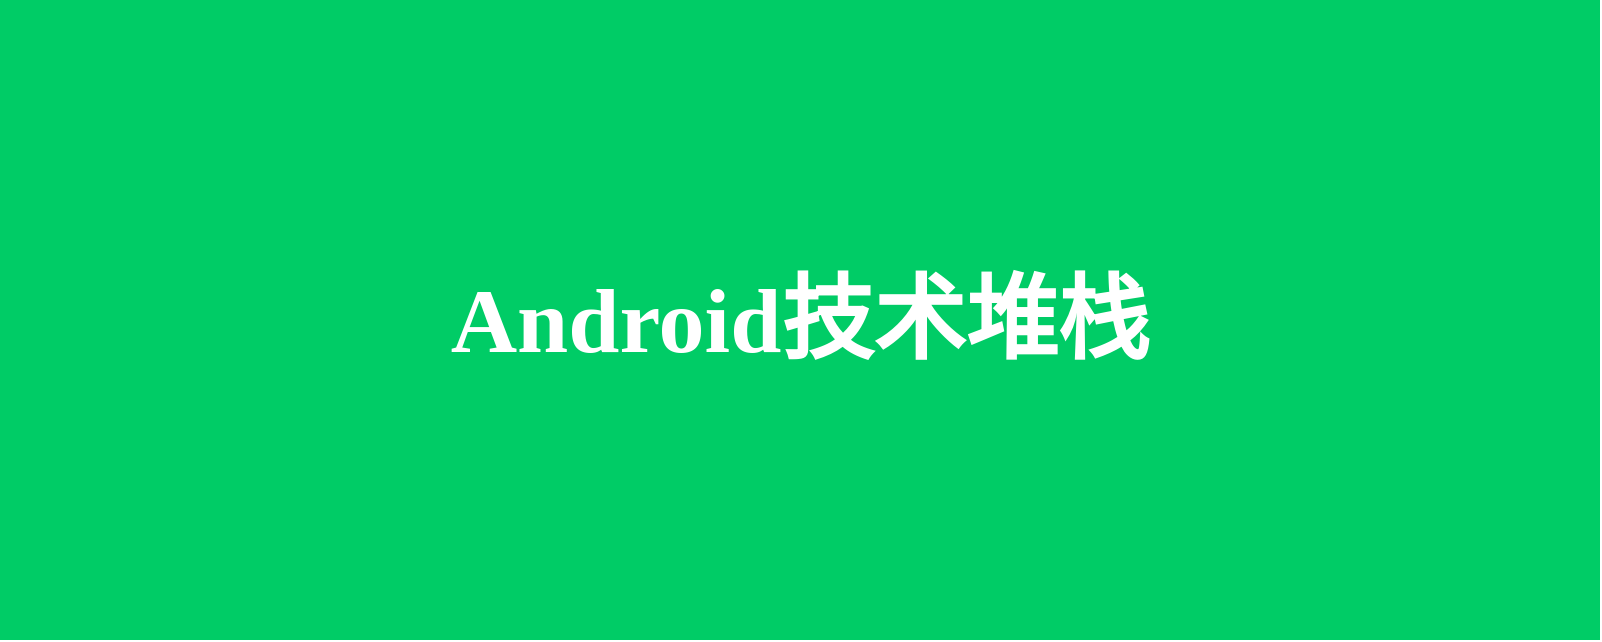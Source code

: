 <mxfile version="13.0.1" type="github" pages="5">
  <diagram id="bW57GUwkP55EJ2sGAM-z" name="技术堆栈">
    <mxGraphModel dx="946" dy="579" grid="1" gridSize="10" guides="1" tooltips="1" connect="1" arrows="1" fold="1" page="1" pageScale="1" pageWidth="827" pageHeight="1169" math="0" shadow="0">
      <root>
        <mxCell id="0" />
        <mxCell id="1" parent="0" />
        <mxCell id="sbl3rChW2QwzPSGXJ5mn-1" value="" style="rounded=0;whiteSpace=wrap;html=1;fillColor=#00CC66;strokeColor=none;" parent="1" vertex="1">
          <mxGeometry y="120" width="800" height="320" as="geometry" />
        </mxCell>
        <mxCell id="sbl3rChW2QwzPSGXJ5mn-2" value="&lt;font color=&quot;#ffffff&quot;&gt;Android技术堆栈&lt;/font&gt;" style="text;html=1;strokeColor=none;fillColor=none;align=center;verticalAlign=middle;whiteSpace=wrap;rounded=0;fontStyle=1;fontFamily=Comic Sans MS;fontColor=#CC6600;fontSize=46;" parent="1" vertex="1">
          <mxGeometry x="10" y="270" width="780" height="20" as="geometry" />
        </mxCell>
      </root>
    </mxGraphModel>
  </diagram>
  <diagram id="8GqnMZJ4Uofj3jaBf5WY" name="aidl">
    
    <mxGraphModel dx="946" dy="531" grid="1" gridSize="10" guides="1" tooltips="1" connect="1" arrows="1" fold="1" page="1" pageScale="1" pageWidth="827" pageHeight="1169" math="0" shadow="0">
      
      <root>
        
        <mxCell id="sG4b8_S-WNLmJSJId91Q-0" />
        
        <mxCell id="sG4b8_S-WNLmJSJId91Q-1" parent="sG4b8_S-WNLmJSJId91Q-0" />
        
        <mxCell id="sG4b8_S-WNLmJSJId91Q-2" value="" style="rounded=0;whiteSpace=wrap;html=1;fillColor=#00CC66;strokeColor=none;" vertex="1" parent="sG4b8_S-WNLmJSJId91Q-1">
          
          <mxGeometry y="120" width="800" height="320" as="geometry" />
          
        </mxCell>
        
        <mxCell id="sG4b8_S-WNLmJSJId91Q-3" value="&lt;font color=&quot;#ffffff&quot;&gt;AIDL跨进程流程详解&lt;/font&gt;" style="text;html=1;strokeColor=none;fillColor=none;align=center;verticalAlign=middle;whiteSpace=wrap;rounded=0;fontStyle=1;fontFamily=Comic Sans MS;fontColor=#CC6600;fontSize=46;" vertex="1" parent="sG4b8_S-WNLmJSJId91Q-1">
          
          <mxGeometry x="10" y="270" width="780" height="20" as="geometry" />
          
        </mxCell>
        
        <mxCell id="W3mHG6dA84y1yrQcxMTU-0" value="公众号：Android技术堆栈" style="text;html=1;strokeColor=none;fillColor=none;align=center;verticalAlign=middle;whiteSpace=wrap;rounded=0;fontFamily=Comic Sans MS;fontSize=20;fontColor=#FFFFFF;" vertex="1" parent="sG4b8_S-WNLmJSJId91Q-1">
          
          <mxGeometry x="280" y="340" width="240" height="20" as="geometry" />
          
        </mxCell>
        
      </root>
      
    </mxGraphModel>
    
  </diagram>
  <diagram id="kbN3nWQR6Z6S8XY8t4fO" name="Page-3">
    <mxGraphModel dx="946" dy="579" grid="1" gridSize="10" guides="1" tooltips="1" connect="1" arrows="1" fold="1" page="1" pageScale="1" pageWidth="827" pageHeight="1169" math="0" shadow="0">
      <root>
        <mxCell id="tKqWqJurKter6Mev9x2g-0" />
        <mxCell id="tKqWqJurKter6Mev9x2g-1" parent="tKqWqJurKter6Mev9x2g-0" />
        <mxCell id="SK2S5GTYMlEIV2687bgu-0" value="" style="rounded=0;whiteSpace=wrap;html=1;fillColor=#00CC66;strokeColor=none;" parent="tKqWqJurKter6Mev9x2g-1" vertex="1">
          <mxGeometry y="120" width="800" height="320" as="geometry" />
        </mxCell>
        <mxCell id="SK2S5GTYMlEIV2687bgu-1" value="&lt;font color=&quot;#ffffff&quot;&gt;Dalvik Executable&lt;/font&gt;" style="text;html=1;strokeColor=none;fillColor=none;align=center;verticalAlign=middle;whiteSpace=wrap;rounded=0;fontStyle=1;fontFamily=Comic Sans MS;fontColor=#CC6600;fontSize=46;" parent="tKqWqJurKter6Mev9x2g-1" vertex="1">
          <mxGeometry x="10" y="270" width="780" height="20" as="geometry" />
        </mxCell>
        <mxCell id="SK2S5GTYMlEIV2687bgu-2" value="公众号：Android技术堆栈" style="text;html=1;strokeColor=none;fillColor=none;align=center;verticalAlign=middle;whiteSpace=wrap;rounded=0;fontFamily=Comic Sans MS;fontSize=20;fontColor=#FFFFFF;" parent="tKqWqJurKter6Mev9x2g-1" vertex="1">
          <mxGeometry x="280" y="340" width="240" height="20" as="geometry" />
        </mxCell>
      </root>
    </mxGraphModel>
  </diagram>
  <diagram id="b11ms4ZfyFKS25d3NBe_" name="Android系统启动">
    <mxGraphModel dx="946" dy="579" grid="1" gridSize="10" guides="1" tooltips="1" connect="1" arrows="1" fold="1" page="1" pageScale="1" pageWidth="827" pageHeight="1169" math="0" shadow="0">
      <root>
        <mxCell id="YdXnssIZT1luNwHIXwpb-0" />
        <mxCell id="YdXnssIZT1luNwHIXwpb-1" parent="YdXnssIZT1luNwHIXwpb-0" />
        <mxCell id="YPCfiW10JuNSRPK86iQe-0" value="" style="group" vertex="1" connectable="0" parent="YdXnssIZT1luNwHIXwpb-1">
          <mxGeometry y="120" width="800" height="320" as="geometry" />
        </mxCell>
        <mxCell id="LlHJx-iF3yQNdEPNa2aB-0" value="" style="group" vertex="1" connectable="0" parent="YPCfiW10JuNSRPK86iQe-0">
          <mxGeometry width="800" height="320" as="geometry" />
        </mxCell>
        <mxCell id="YdXnssIZT1luNwHIXwpb-2" value="" style="rounded=0;whiteSpace=wrap;html=1;fillColor=#00CC66;strokeColor=none;" parent="LlHJx-iF3yQNdEPNa2aB-0" vertex="1">
          <mxGeometry width="800" height="320" as="geometry" />
        </mxCell>
        <mxCell id="YdXnssIZT1luNwHIXwpb-3" value="&lt;font color=&quot;#ffffff&quot;&gt;Android操作系统启动过程&lt;/font&gt;" style="text;html=1;strokeColor=none;fillColor=none;align=center;verticalAlign=middle;whiteSpace=wrap;rounded=0;fontStyle=1;fontFamily=Comic Sans MS;fontColor=#CC6600;fontSize=46;" parent="LlHJx-iF3yQNdEPNa2aB-0" vertex="1">
          <mxGeometry x="10" y="150" width="780" height="20" as="geometry" />
        </mxCell>
        <mxCell id="YdXnssIZT1luNwHIXwpb-4" value="公众号：Android技术堆栈" style="text;html=1;strokeColor=none;fillColor=none;align=center;verticalAlign=middle;whiteSpace=wrap;rounded=0;fontFamily=Comic Sans MS;fontSize=20;fontColor=#FFFFFF;" parent="LlHJx-iF3yQNdEPNa2aB-0" vertex="1">
          <mxGeometry x="280" y="220" width="240" height="20" as="geometry" />
        </mxCell>
      </root>
    </mxGraphModel>
  </diagram>
  <diagram id="yzXf-7UfJyuYoItSpcmr" name="Page-5">
    <mxGraphModel dx="946" dy="579" grid="1" gridSize="10" guides="1" tooltips="1" connect="1" arrows="1" fold="1" page="1" pageScale="1" pageWidth="827" pageHeight="1169" math="0" shadow="0">
      <root>
        <mxCell id="E7C3QLUOTBv6KH0Hw6jW-0" />
        <mxCell id="E7C3QLUOTBv6KH0Hw6jW-1" parent="E7C3QLUOTBv6KH0Hw6jW-0" />
        <mxCell id="cKwrgdaaJclD9Uzs31IE-0" value="" style="group" vertex="1" connectable="0" parent="E7C3QLUOTBv6KH0Hw6jW-1">
          <mxGeometry y="120" width="800" height="320" as="geometry" />
        </mxCell>
        <mxCell id="cKwrgdaaJclD9Uzs31IE-1" value="" style="group" vertex="1" connectable="0" parent="cKwrgdaaJclD9Uzs31IE-0">
          <mxGeometry width="800" height="320" as="geometry" />
        </mxCell>
        <mxCell id="cKwrgdaaJclD9Uzs31IE-2" value="" style="rounded=0;whiteSpace=wrap;html=1;fillColor=#00CC66;strokeColor=none;" vertex="1" parent="cKwrgdaaJclD9Uzs31IE-1">
          <mxGeometry width="800" height="320" as="geometry" />
        </mxCell>
        <mxCell id="cKwrgdaaJclD9Uzs31IE-3" value="&lt;font color=&quot;#ffffff&quot;&gt;LayoutInflater源码解析&lt;/font&gt;" style="text;html=1;strokeColor=none;fillColor=none;align=center;verticalAlign=middle;whiteSpace=wrap;rounded=0;fontStyle=1;fontFamily=Comic Sans MS;fontColor=#CC6600;fontSize=46;" vertex="1" parent="cKwrgdaaJclD9Uzs31IE-1">
          <mxGeometry x="10" y="150" width="780" height="20" as="geometry" />
        </mxCell>
        <mxCell id="cKwrgdaaJclD9Uzs31IE-4" value="公众号：Android技术堆栈" style="text;html=1;strokeColor=none;fillColor=none;align=center;verticalAlign=middle;whiteSpace=wrap;rounded=0;fontFamily=Comic Sans MS;fontSize=20;fontColor=#FFFFFF;" vertex="1" parent="cKwrgdaaJclD9Uzs31IE-1">
          <mxGeometry x="280" y="220" width="240" height="20" as="geometry" />
        </mxCell>
      </root>
    </mxGraphModel>
  </diagram>
</mxfile>
